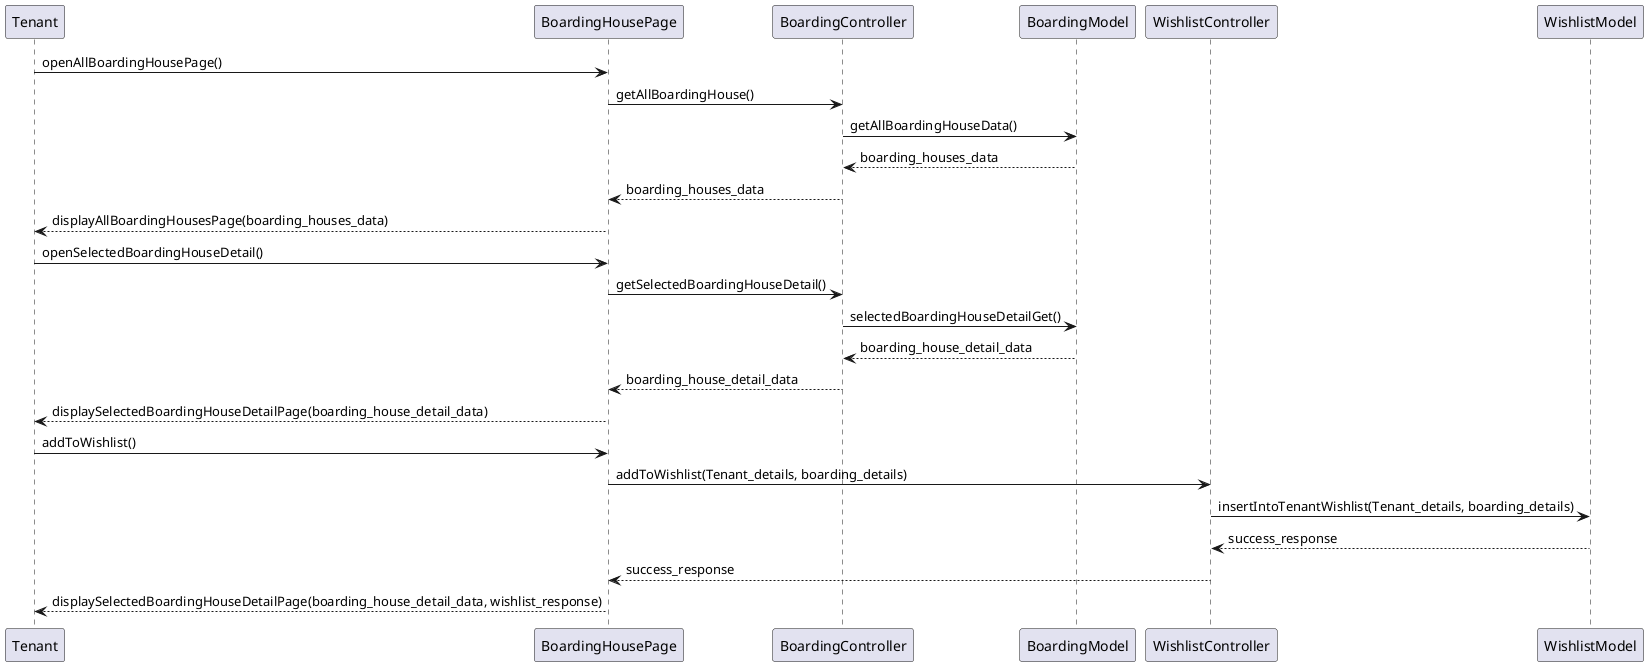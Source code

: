 @startuml
Tenant -> BoardingHousePage: openAllBoardingHousePage()
BoardingHousePage -> BoardingController: getAllBoardingHouse()
BoardingController -> BoardingModel: getAllBoardingHouseData()
BoardingController <-- BoardingModel: boarding_houses_data
BoardingHousePage <-- BoardingController: boarding_houses_data
Tenant <-- BoardingHousePage: displayAllBoardingHousesPage(boarding_houses_data)

Tenant -> BoardingHousePage: openSelectedBoardingHouseDetail()
BoardingHousePage -> BoardingController: getSelectedBoardingHouseDetail()
BoardingController -> BoardingModel: selectedBoardingHouseDetailGet()
BoardingController <-- BoardingModel: boarding_house_detail_data
BoardingHousePage <-- BoardingController: boarding_house_detail_data
Tenant <-- BoardingHousePage: displaySelectedBoardingHouseDetailPage(boarding_house_detail_data)

Tenant -> BoardingHousePage: addToWishlist()
BoardingHousePage -> WishlistController: addToWishlist(Tenant_details, boarding_details)
WishlistController -> WishlistModel: insertIntoTenantWishlist(Tenant_details, boarding_details)
WishlistController <-- WishlistModel: success_response
BoardingHousePage <-- WishlistController: success_response
Tenant <-- BoardingHousePage: displaySelectedBoardingHouseDetailPage(boarding_house_detail_data, wishlist_response)

@enduml